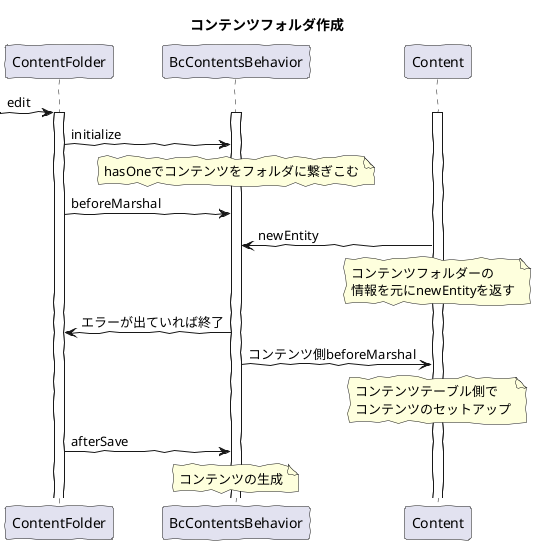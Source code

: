 @startuml
skinparam handwritten true
skinparam backgroundColor white

title コンテンツフォルダ作成

participant "ContentFolder" as Folder
participant "BcContentsBehavior" as Behavior
participant "Content" as Content

[-> Folder : edit

activate Folder
activate Behavior
activate Content

Folder -> Behavior : initialize
note over Behavior
hasOneでコンテンツをフォルダに繋ぎこむ
endnote

Folder -> Behavior : beforeMarshal																										
note over Behavior
' ・コンテンツの初期化
' ・コンテンツのバリデーション
' ・バリデーション結果のマージ
' ・バリデーション後のコンテンツのマージ
' ・コンテンツのバリデーションチェック
' ・エラーが出ていれば終了
endnote

Behavior <- Content: newEntity
note over Content
コンテンツフォルダーの
情報を元にnewEntityを返す
endnote

Folder <- Behavior : エラーが出ていれば終了

Behavior -> Content: コンテンツ側beforeMarshal
note over Content
コンテンツテーブル側で
コンテンツのセットアップ
endnote

Folder -> Behavior : afterSave
note over Behavior
コンテンツの生成
endnote

